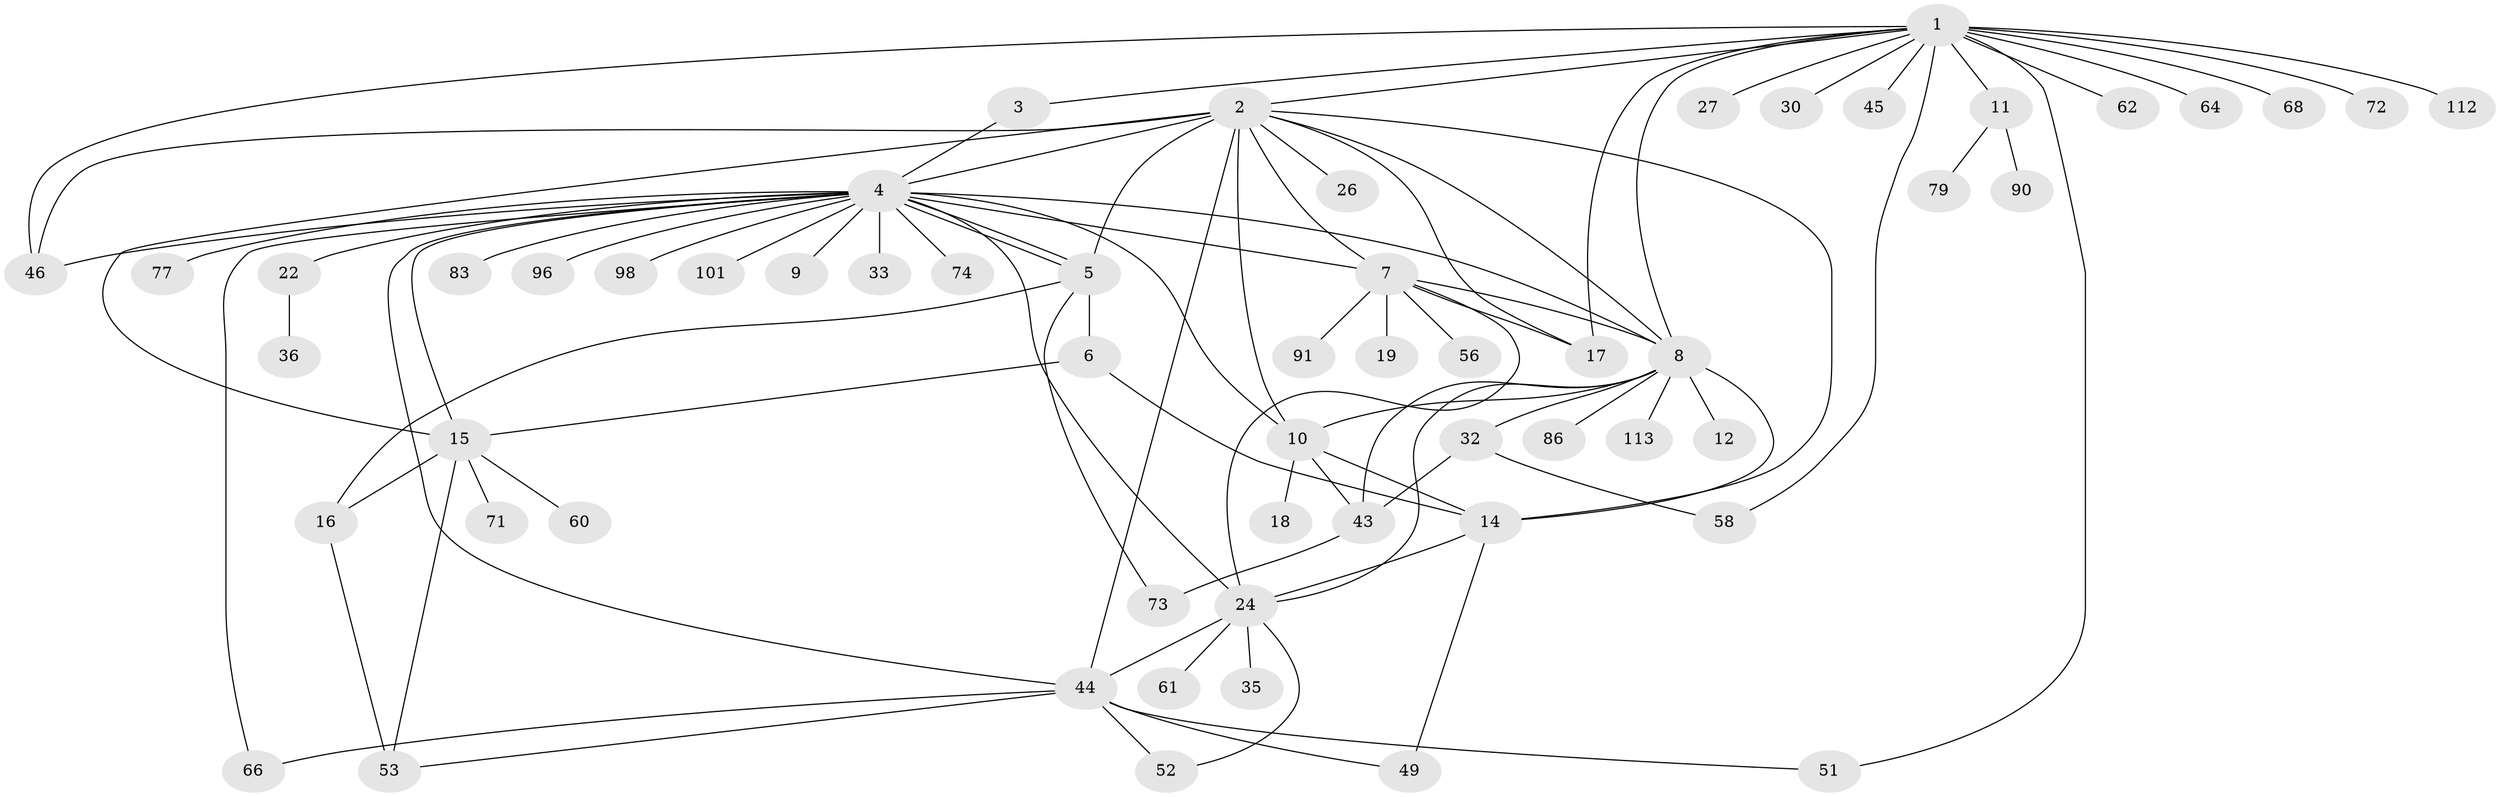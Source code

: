 // original degree distribution, {15: 0.008620689655172414, 16: 0.008620689655172414, 2: 0.25, 24: 0.008620689655172414, 6: 0.04310344827586207, 3: 0.13793103448275862, 7: 0.02586206896551724, 9: 0.017241379310344827, 1: 0.43103448275862066, 4: 0.034482758620689655, 5: 0.034482758620689655}
// Generated by graph-tools (version 1.1) at 2025/14/03/09/25 04:14:32]
// undirected, 58 vertices, 91 edges
graph export_dot {
graph [start="1"]
  node [color=gray90,style=filled];
  1 [super="+13+57+29"];
  2 [super="+116+63+34+20+31"];
  3;
  4;
  5;
  6;
  7 [super="+25"];
  8 [super="+67+82+50+54+28"];
  9;
  10 [super="+69+80+21"];
  11 [super="+95"];
  12;
  14 [super="+38+105+106+65"];
  15 [super="+81+47+39"];
  16;
  17 [super="+103"];
  18;
  19;
  22;
  24 [super="+42+40"];
  26;
  27;
  30;
  32;
  33;
  35;
  36;
  43 [super="+59"];
  44 [super="+48+93"];
  45;
  46 [super="+76"];
  49;
  51;
  52;
  53 [super="+84+114+100"];
  56;
  58;
  60;
  61 [super="+70"];
  62;
  64;
  66;
  68;
  71 [super="+75"];
  72;
  73 [super="+109"];
  74;
  77;
  79;
  83;
  86;
  90;
  91 [super="+92"];
  96;
  98 [super="+115"];
  101 [super="+107"];
  112;
  113;
  1 -- 2;
  1 -- 3;
  1 -- 11 [weight=2];
  1 -- 27;
  1 -- 30;
  1 -- 45;
  1 -- 58;
  1 -- 64;
  1 -- 68;
  1 -- 46;
  1 -- 8;
  1 -- 112;
  1 -- 17;
  1 -- 51;
  1 -- 72;
  1 -- 62;
  2 -- 4 [weight=2];
  2 -- 7;
  2 -- 8 [weight=2];
  2 -- 10;
  2 -- 44 [weight=2];
  2 -- 17;
  2 -- 15;
  2 -- 14;
  2 -- 46;
  2 -- 26;
  2 -- 5;
  3 -- 4;
  4 -- 5;
  4 -- 5;
  4 -- 7;
  4 -- 8 [weight=2];
  4 -- 9;
  4 -- 10;
  4 -- 15;
  4 -- 22;
  4 -- 33;
  4 -- 46;
  4 -- 66;
  4 -- 74;
  4 -- 77;
  4 -- 83;
  4 -- 96;
  4 -- 98;
  4 -- 101;
  4 -- 44;
  4 -- 24;
  5 -- 6;
  5 -- 16;
  5 -- 73;
  6 -- 14;
  6 -- 15;
  7 -- 19;
  7 -- 56;
  7 -- 91;
  7 -- 17;
  7 -- 8;
  7 -- 24;
  8 -- 12;
  8 -- 14 [weight=2];
  8 -- 24;
  8 -- 10;
  8 -- 32;
  8 -- 113;
  8 -- 86;
  8 -- 43;
  10 -- 14;
  10 -- 18;
  10 -- 43;
  11 -- 79;
  11 -- 90;
  14 -- 24;
  14 -- 49;
  15 -- 53 [weight=2];
  15 -- 16;
  15 -- 71;
  15 -- 60;
  16 -- 53;
  22 -- 36;
  24 -- 35;
  24 -- 61;
  24 -- 44;
  24 -- 52;
  32 -- 58;
  32 -- 43;
  43 -- 73;
  44 -- 49;
  44 -- 66;
  44 -- 51;
  44 -- 53;
  44 -- 52;
}
